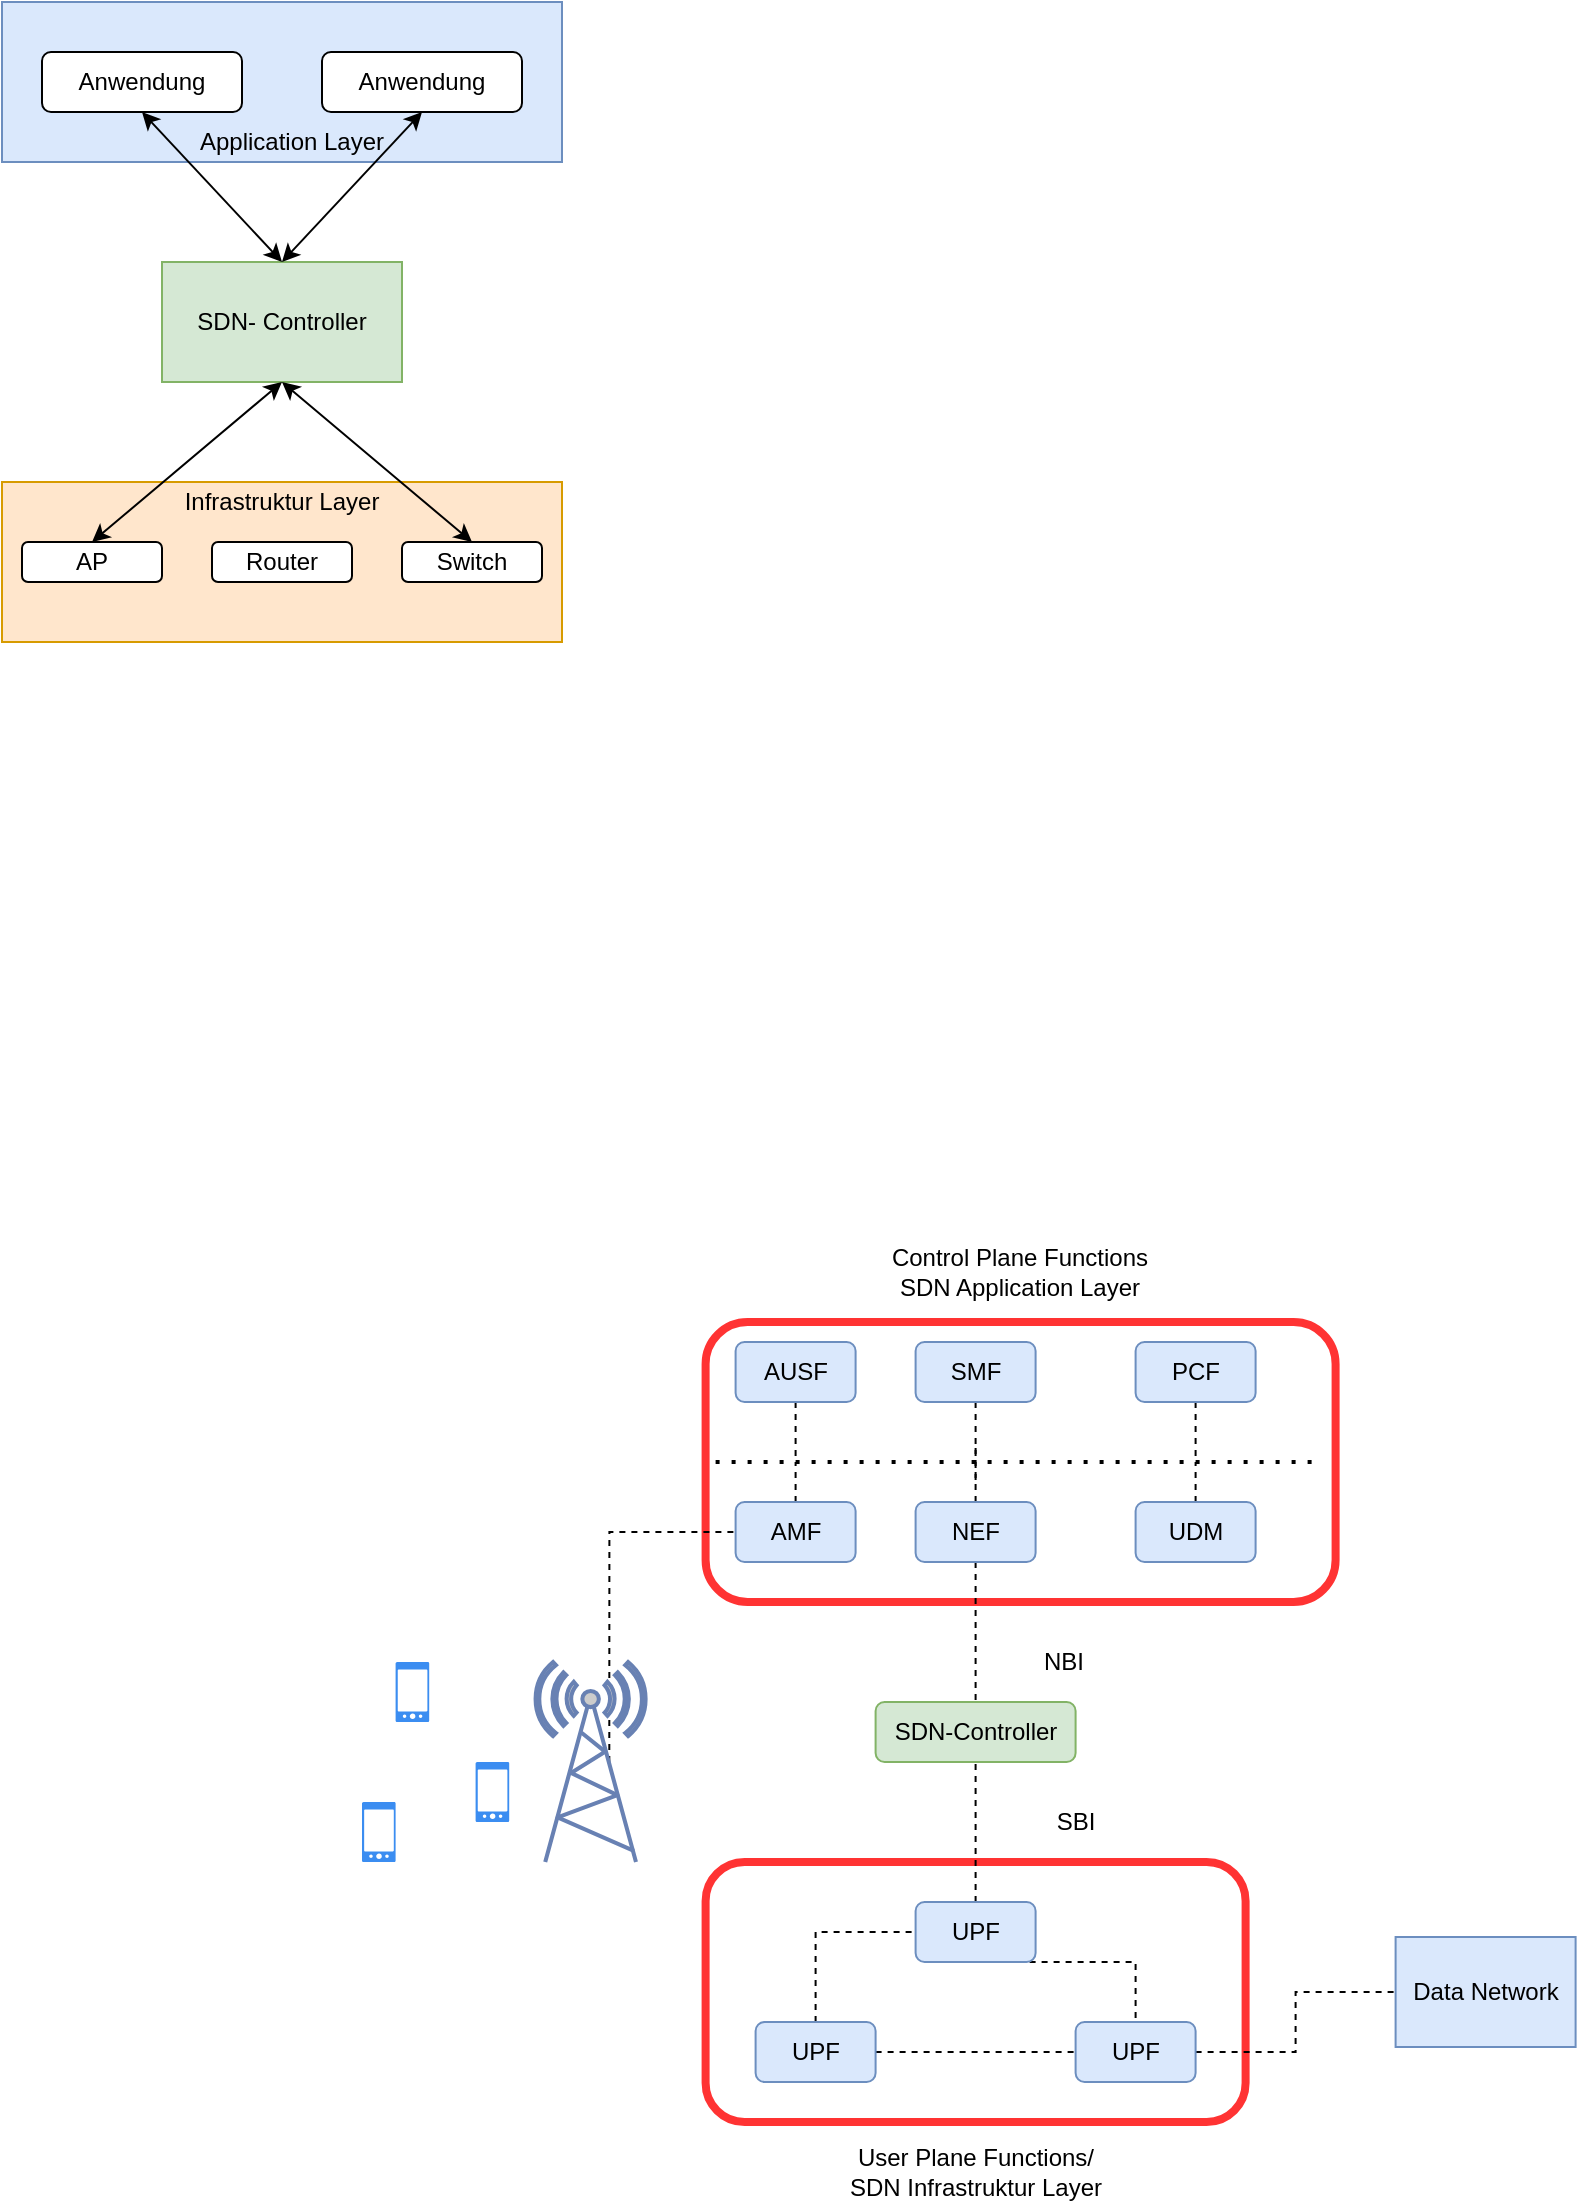 <mxfile version="13.6.5" pages="2">
    <diagram id="fYrBU0tLIS-t3i9sYAhf" name="Diagramms">
        <mxGraphModel dx="1058" dy="679" grid="1" gridSize="10" guides="1" tooltips="1" connect="1" arrows="1" fold="1" page="1" pageScale="1" pageWidth="827" pageHeight="1169" math="0" shadow="0">
            <root>
                <mxCell id="0"/>
                <mxCell id="1" parent="0"/>
                <mxCell id="2" value="" style="rounded=0;whiteSpace=wrap;html=1;fillColor=#dae8fc;strokeColor=#6c8ebf;" vertex="1" parent="1">
                    <mxGeometry x="60" y="20" width="280" height="80" as="geometry"/>
                </mxCell>
                <mxCell id="4" value="SDN- Controller" style="rounded=0;whiteSpace=wrap;html=1;fillColor=#d5e8d4;strokeColor=#82b366;" vertex="1" parent="1">
                    <mxGeometry x="140" y="150" width="120" height="60" as="geometry"/>
                </mxCell>
                <mxCell id="5" value="" style="rounded=0;whiteSpace=wrap;html=1;fillColor=#ffe6cc;strokeColor=#d79b00;" vertex="1" parent="1">
                    <mxGeometry x="60" y="260" width="280" height="80" as="geometry"/>
                </mxCell>
                <mxCell id="6" value="AP" style="rounded=1;whiteSpace=wrap;html=1;" vertex="1" parent="1">
                    <mxGeometry x="70" y="290" width="70" height="20" as="geometry"/>
                </mxCell>
                <mxCell id="7" value="Router" style="rounded=1;whiteSpace=wrap;html=1;" vertex="1" parent="1">
                    <mxGeometry x="165" y="290" width="70" height="20" as="geometry"/>
                </mxCell>
                <mxCell id="8" value="Switch" style="rounded=1;whiteSpace=wrap;html=1;" vertex="1" parent="1">
                    <mxGeometry x="260" y="290" width="70" height="20" as="geometry"/>
                </mxCell>
                <mxCell id="10" value="Infrastruktur Layer" style="text;html=1;strokeColor=none;fillColor=none;align=center;verticalAlign=middle;whiteSpace=wrap;rounded=0;" vertex="1" parent="1">
                    <mxGeometry x="150" y="260" width="100" height="20" as="geometry"/>
                </mxCell>
                <mxCell id="11" value="Application Layer" style="text;html=1;strokeColor=none;fillColor=none;align=center;verticalAlign=middle;whiteSpace=wrap;rounded=0;" vertex="1" parent="1">
                    <mxGeometry x="150" y="80" width="110" height="20" as="geometry"/>
                </mxCell>
                <mxCell id="12" value="Anwendung" style="rounded=1;whiteSpace=wrap;html=1;" vertex="1" parent="1">
                    <mxGeometry x="80" y="45" width="100" height="30" as="geometry"/>
                </mxCell>
                <mxCell id="13" value="Anwendung" style="rounded=1;whiteSpace=wrap;html=1;" vertex="1" parent="1">
                    <mxGeometry x="220" y="45" width="100" height="30" as="geometry"/>
                </mxCell>
                <mxCell id="14" value="" style="endArrow=classic;startArrow=classic;html=1;entryX=0.5;entryY=1;entryDx=0;entryDy=0;exitX=0.5;exitY=0;exitDx=0;exitDy=0;" edge="1" parent="1" source="8" target="4">
                    <mxGeometry width="50" height="50" relative="1" as="geometry">
                        <mxPoint x="390" y="290" as="sourcePoint"/>
                        <mxPoint x="440" y="240" as="targetPoint"/>
                    </mxGeometry>
                </mxCell>
                <mxCell id="15" value="" style="endArrow=classic;startArrow=classic;html=1;entryX=0.5;entryY=1;entryDx=0;entryDy=0;exitX=0.5;exitY=0;exitDx=0;exitDy=0;" edge="1" parent="1" source="6">
                    <mxGeometry width="50" height="50" relative="1" as="geometry">
                        <mxPoint x="295" y="290" as="sourcePoint"/>
                        <mxPoint x="200" y="210" as="targetPoint"/>
                    </mxGeometry>
                </mxCell>
                <mxCell id="16" value="" style="endArrow=classic;startArrow=classic;html=1;entryX=0.5;entryY=1;entryDx=0;entryDy=0;exitX=0.5;exitY=0;exitDx=0;exitDy=0;" edge="1" parent="1" source="4">
                    <mxGeometry width="50" height="50" relative="1" as="geometry">
                        <mxPoint x="365" y="155" as="sourcePoint"/>
                        <mxPoint x="270" y="75" as="targetPoint"/>
                    </mxGeometry>
                </mxCell>
                <mxCell id="17" value="" style="endArrow=classic;startArrow=classic;html=1;entryX=0.5;entryY=1;entryDx=0;entryDy=0;" edge="1" parent="1" target="12">
                    <mxGeometry width="50" height="50" relative="1" as="geometry">
                        <mxPoint x="200" y="150" as="sourcePoint"/>
                        <mxPoint x="280" y="85" as="targetPoint"/>
                    </mxGeometry>
                </mxCell>
                <mxCell id="0UsEL3qc0mEE8Q1_a-jM-52" value="" style="rounded=1;whiteSpace=wrap;html=1;strokeColor=#FF3333;strokeWidth=4;" vertex="1" parent="1">
                    <mxGeometry x="411.8" y="680" width="315" height="140" as="geometry"/>
                </mxCell>
                <mxCell id="0UsEL3qc0mEE8Q1_a-jM-53" value="" style="rounded=1;whiteSpace=wrap;html=1;strokeColor=#FF3333;strokeWidth=4;" vertex="1" parent="1">
                    <mxGeometry x="411.8" y="950" width="270" height="130" as="geometry"/>
                </mxCell>
                <mxCell id="0UsEL3qc0mEE8Q1_a-jM-54" value="SDN-Controller" style="rounded=1;whiteSpace=wrap;html=1;fillColor=#d5e8d4;strokeColor=#82b366;" vertex="1" parent="1">
                    <mxGeometry x="496.8" y="870" width="100" height="30" as="geometry"/>
                </mxCell>
                <mxCell id="0UsEL3qc0mEE8Q1_a-jM-55" style="edgeStyle=orthogonalEdgeStyle;rounded=0;orthogonalLoop=1;jettySize=auto;html=1;exitX=0.67;exitY=0.5;exitDx=0;exitDy=0;exitPerimeter=0;dashed=1;endArrow=none;endFill=0;" edge="1" source="0UsEL3qc0mEE8Q1_a-jM-56" target="0UsEL3qc0mEE8Q1_a-jM-63" parent="1">
                    <mxGeometry relative="1" as="geometry">
                        <Array as="points">
                            <mxPoint x="363.8" y="785"/>
                        </Array>
                    </mxGeometry>
                </mxCell>
                <mxCell id="0UsEL3qc0mEE8Q1_a-jM-56" value="" style="fontColor=#0066CC;verticalAlign=top;verticalLabelPosition=bottom;labelPosition=center;align=center;html=1;outlineConnect=0;fillColor=#CCCCCC;strokeColor=#6881B3;gradientColor=none;gradientDirection=north;strokeWidth=2;shape=mxgraph.networks.radio_tower;" vertex="1" parent="1">
                    <mxGeometry x="326.8" y="850" width="55" height="100" as="geometry"/>
                </mxCell>
                <mxCell id="0UsEL3qc0mEE8Q1_a-jM-57" value="" style="html=1;aspect=fixed;strokeColor=none;shadow=0;align=center;verticalAlign=top;fillColor=#3B8DF1;shape=mxgraph.gcp2.phone_android" vertex="1" parent="1">
                    <mxGeometry x="256.8" y="850" width="16.8" height="30" as="geometry"/>
                </mxCell>
                <mxCell id="0UsEL3qc0mEE8Q1_a-jM-58" value="" style="html=1;aspect=fixed;strokeColor=none;shadow=0;align=center;verticalAlign=top;fillColor=#3B8DF1;shape=mxgraph.gcp2.phone_android" vertex="1" parent="1">
                    <mxGeometry x="240" y="920" width="16.8" height="30" as="geometry"/>
                </mxCell>
                <mxCell id="0UsEL3qc0mEE8Q1_a-jM-59" value="" style="html=1;aspect=fixed;strokeColor=none;shadow=0;align=center;verticalAlign=top;fillColor=#3B8DF1;shape=mxgraph.gcp2.phone_android" vertex="1" parent="1">
                    <mxGeometry x="296.8" y="900" width="16.8" height="30" as="geometry"/>
                </mxCell>
                <mxCell id="0UsEL3qc0mEE8Q1_a-jM-60" style="edgeStyle=orthogonalEdgeStyle;rounded=0;orthogonalLoop=1;jettySize=auto;html=1;exitX=0.5;exitY=1;exitDx=0;exitDy=0;dashed=1;endArrow=none;endFill=0;" edge="1" source="0UsEL3qc0mEE8Q1_a-jM-61" parent="1">
                    <mxGeometry relative="1" as="geometry">
                        <mxPoint x="456.8" y="750" as="targetPoint"/>
                    </mxGeometry>
                </mxCell>
                <mxCell id="0UsEL3qc0mEE8Q1_a-jM-61" value="AUSF" style="rounded=1;whiteSpace=wrap;html=1;fillColor=#dae8fc;strokeColor=#6c8ebf;" vertex="1" parent="1">
                    <mxGeometry x="426.8" y="690" width="60" height="30" as="geometry"/>
                </mxCell>
                <mxCell id="0UsEL3qc0mEE8Q1_a-jM-62" style="edgeStyle=orthogonalEdgeStyle;rounded=0;orthogonalLoop=1;jettySize=auto;html=1;exitX=0.5;exitY=0;exitDx=0;exitDy=0;dashed=1;endArrow=none;endFill=0;" edge="1" source="0UsEL3qc0mEE8Q1_a-jM-63" parent="1">
                    <mxGeometry relative="1" as="geometry">
                        <mxPoint x="456.8" y="750" as="targetPoint"/>
                    </mxGeometry>
                </mxCell>
                <mxCell id="0UsEL3qc0mEE8Q1_a-jM-63" value="AMF" style="rounded=1;whiteSpace=wrap;html=1;fillColor=#dae8fc;strokeColor=#6c8ebf;" vertex="1" parent="1">
                    <mxGeometry x="426.8" y="770" width="60" height="30" as="geometry"/>
                </mxCell>
                <mxCell id="0UsEL3qc0mEE8Q1_a-jM-64" style="edgeStyle=orthogonalEdgeStyle;rounded=0;orthogonalLoop=1;jettySize=auto;html=1;exitX=0.5;exitY=0;exitDx=0;exitDy=0;dashed=1;endArrow=none;endFill=0;" edge="1" source="0UsEL3qc0mEE8Q1_a-jM-65" parent="1">
                    <mxGeometry relative="1" as="geometry">
                        <mxPoint x="656.8" y="750" as="targetPoint"/>
                    </mxGeometry>
                </mxCell>
                <mxCell id="0UsEL3qc0mEE8Q1_a-jM-65" value="UDM" style="rounded=1;whiteSpace=wrap;html=1;fillColor=#dae8fc;strokeColor=#6c8ebf;" vertex="1" parent="1">
                    <mxGeometry x="626.8" y="770" width="60" height="30" as="geometry"/>
                </mxCell>
                <mxCell id="0UsEL3qc0mEE8Q1_a-jM-66" style="edgeStyle=orthogonalEdgeStyle;rounded=0;orthogonalLoop=1;jettySize=auto;html=1;exitX=0.5;exitY=0;exitDx=0;exitDy=0;dashed=1;endArrow=none;endFill=0;" edge="1" source="0UsEL3qc0mEE8Q1_a-jM-68" parent="1">
                    <mxGeometry relative="1" as="geometry">
                        <mxPoint x="546.8" y="740" as="targetPoint"/>
                    </mxGeometry>
                </mxCell>
                <mxCell id="0UsEL3qc0mEE8Q1_a-jM-67" style="edgeStyle=orthogonalEdgeStyle;rounded=0;orthogonalLoop=1;jettySize=auto;html=1;exitX=0.5;exitY=1;exitDx=0;exitDy=0;entryX=0.5;entryY=0;entryDx=0;entryDy=0;dashed=1;endArrow=none;endFill=0;" edge="1" source="0UsEL3qc0mEE8Q1_a-jM-68" target="0UsEL3qc0mEE8Q1_a-jM-54" parent="1">
                    <mxGeometry relative="1" as="geometry"/>
                </mxCell>
                <mxCell id="0UsEL3qc0mEE8Q1_a-jM-68" value="NEF" style="rounded=1;whiteSpace=wrap;html=1;fillColor=#dae8fc;strokeColor=#6c8ebf;" vertex="1" parent="1">
                    <mxGeometry x="516.8" y="770" width="60" height="30" as="geometry"/>
                </mxCell>
                <mxCell id="0UsEL3qc0mEE8Q1_a-jM-69" style="edgeStyle=orthogonalEdgeStyle;rounded=0;orthogonalLoop=1;jettySize=auto;html=1;exitX=0.5;exitY=1;exitDx=0;exitDy=0;dashed=1;endArrow=none;endFill=0;" edge="1" source="0UsEL3qc0mEE8Q1_a-jM-70" parent="1">
                    <mxGeometry relative="1" as="geometry">
                        <mxPoint x="656.8" y="750" as="targetPoint"/>
                    </mxGeometry>
                </mxCell>
                <mxCell id="0UsEL3qc0mEE8Q1_a-jM-70" value="PCF" style="rounded=1;whiteSpace=wrap;html=1;fillColor=#dae8fc;strokeColor=#6c8ebf;" vertex="1" parent="1">
                    <mxGeometry x="626.8" y="690" width="60" height="30" as="geometry"/>
                </mxCell>
                <mxCell id="0UsEL3qc0mEE8Q1_a-jM-71" style="edgeStyle=orthogonalEdgeStyle;rounded=0;orthogonalLoop=1;jettySize=auto;html=1;exitX=0.5;exitY=1;exitDx=0;exitDy=0;dashed=1;endArrow=none;endFill=0;" edge="1" source="0UsEL3qc0mEE8Q1_a-jM-72" parent="1">
                    <mxGeometry relative="1" as="geometry">
                        <mxPoint x="546.8" y="760" as="targetPoint"/>
                    </mxGeometry>
                </mxCell>
                <mxCell id="0UsEL3qc0mEE8Q1_a-jM-72" value="SMF" style="rounded=1;whiteSpace=wrap;html=1;fillColor=#dae8fc;strokeColor=#6c8ebf;" vertex="1" parent="1">
                    <mxGeometry x="516.8" y="690" width="60" height="30" as="geometry"/>
                </mxCell>
                <mxCell id="0UsEL3qc0mEE8Q1_a-jM-73" value="" style="endArrow=none;dashed=1;html=1;dashPattern=1 3;strokeWidth=2;" edge="1" parent="1">
                    <mxGeometry width="50" height="50" relative="1" as="geometry">
                        <mxPoint x="416.8" y="750" as="sourcePoint"/>
                        <mxPoint x="716.8" y="750" as="targetPoint"/>
                    </mxGeometry>
                </mxCell>
                <mxCell id="0UsEL3qc0mEE8Q1_a-jM-74" style="edgeStyle=orthogonalEdgeStyle;rounded=0;orthogonalLoop=1;jettySize=auto;html=1;exitX=0.5;exitY=0;exitDx=0;exitDy=0;entryX=0;entryY=0.5;entryDx=0;entryDy=0;dashed=1;endArrow=none;endFill=0;" edge="1" source="0UsEL3qc0mEE8Q1_a-jM-76" target="0UsEL3qc0mEE8Q1_a-jM-81" parent="1">
                    <mxGeometry relative="1" as="geometry"/>
                </mxCell>
                <mxCell id="0UsEL3qc0mEE8Q1_a-jM-75" style="edgeStyle=orthogonalEdgeStyle;rounded=0;orthogonalLoop=1;jettySize=auto;html=1;exitX=1;exitY=0.5;exitDx=0;exitDy=0;entryX=0;entryY=0.5;entryDx=0;entryDy=0;dashed=1;endArrow=none;endFill=0;" edge="1" source="0UsEL3qc0mEE8Q1_a-jM-76" target="0UsEL3qc0mEE8Q1_a-jM-78" parent="1">
                    <mxGeometry relative="1" as="geometry"/>
                </mxCell>
                <mxCell id="0UsEL3qc0mEE8Q1_a-jM-76" value="UPF" style="rounded=1;whiteSpace=wrap;html=1;fillColor=#dae8fc;strokeColor=#6c8ebf;" vertex="1" parent="1">
                    <mxGeometry x="436.8" y="1030" width="60" height="30" as="geometry"/>
                </mxCell>
                <mxCell id="0UsEL3qc0mEE8Q1_a-jM-77" style="edgeStyle=orthogonalEdgeStyle;rounded=0;orthogonalLoop=1;jettySize=auto;html=1;exitX=1;exitY=0.5;exitDx=0;exitDy=0;entryX=0;entryY=0.5;entryDx=0;entryDy=0;dashed=1;endArrow=none;endFill=0;" edge="1" source="0UsEL3qc0mEE8Q1_a-jM-78" target="0UsEL3qc0mEE8Q1_a-jM-82" parent="1">
                    <mxGeometry relative="1" as="geometry"/>
                </mxCell>
                <mxCell id="0UsEL3qc0mEE8Q1_a-jM-78" value="UPF" style="rounded=1;whiteSpace=wrap;html=1;fillColor=#dae8fc;strokeColor=#6c8ebf;" vertex="1" parent="1">
                    <mxGeometry x="596.8" y="1030" width="60" height="30" as="geometry"/>
                </mxCell>
                <mxCell id="0UsEL3qc0mEE8Q1_a-jM-79" style="edgeStyle=orthogonalEdgeStyle;rounded=0;orthogonalLoop=1;jettySize=auto;html=1;exitX=0.5;exitY=0;exitDx=0;exitDy=0;entryX=0.5;entryY=1;entryDx=0;entryDy=0;dashed=1;endArrow=none;endFill=0;" edge="1" source="0UsEL3qc0mEE8Q1_a-jM-81" target="0UsEL3qc0mEE8Q1_a-jM-54" parent="1">
                    <mxGeometry relative="1" as="geometry"/>
                </mxCell>
                <mxCell id="0UsEL3qc0mEE8Q1_a-jM-80" style="edgeStyle=orthogonalEdgeStyle;rounded=0;orthogonalLoop=1;jettySize=auto;html=1;exitX=0.75;exitY=1;exitDx=0;exitDy=0;entryX=0.5;entryY=0;entryDx=0;entryDy=0;dashed=1;endArrow=none;endFill=0;" edge="1" source="0UsEL3qc0mEE8Q1_a-jM-81" target="0UsEL3qc0mEE8Q1_a-jM-78" parent="1">
                    <mxGeometry relative="1" as="geometry">
                        <Array as="points">
                            <mxPoint x="626.8" y="1000"/>
                        </Array>
                    </mxGeometry>
                </mxCell>
                <mxCell id="0UsEL3qc0mEE8Q1_a-jM-81" value="UPF" style="rounded=1;whiteSpace=wrap;html=1;fillColor=#dae8fc;strokeColor=#6c8ebf;" vertex="1" parent="1">
                    <mxGeometry x="516.8" y="970" width="60" height="30" as="geometry"/>
                </mxCell>
                <mxCell id="0UsEL3qc0mEE8Q1_a-jM-82" value="Data Network" style="rounded=0;whiteSpace=wrap;html=1;fillColor=#dae8fc;strokeColor=#6c8ebf;" vertex="1" parent="1">
                    <mxGeometry x="756.8" y="987.5" width="90" height="55" as="geometry"/>
                </mxCell>
                <mxCell id="0UsEL3qc0mEE8Q1_a-jM-83" value="User Plane Functions/ &lt;br&gt;SDN Infrastruktur Layer" style="text;html=1;strokeColor=none;fillColor=none;align=center;verticalAlign=middle;whiteSpace=wrap;rounded=0;" vertex="1" parent="1">
                    <mxGeometry x="446.8" y="1090" width="200" height="30" as="geometry"/>
                </mxCell>
                <mxCell id="0UsEL3qc0mEE8Q1_a-jM-84" value="Control Plane Functions&lt;br&gt;SDN Application Layer" style="text;html=1;strokeColor=none;fillColor=none;align=center;verticalAlign=middle;whiteSpace=wrap;rounded=0;" vertex="1" parent="1">
                    <mxGeometry x="469.3" y="640" width="200" height="30" as="geometry"/>
                </mxCell>
                <mxCell id="0UsEL3qc0mEE8Q1_a-jM-85" value="NBI" style="text;html=1;strokeColor=none;fillColor=none;align=center;verticalAlign=middle;whiteSpace=wrap;rounded=0;" vertex="1" parent="1">
                    <mxGeometry x="570.8" y="840" width="40" height="20" as="geometry"/>
                </mxCell>
                <mxCell id="0UsEL3qc0mEE8Q1_a-jM-86" value="SBI" style="text;html=1;strokeColor=none;fillColor=none;align=center;verticalAlign=middle;whiteSpace=wrap;rounded=0;" vertex="1" parent="1">
                    <mxGeometry x="576.8" y="920" width="40" height="20" as="geometry"/>
                </mxCell>
            </root>
        </mxGraphModel>
    </diagram>
    <diagram id="WcSALqhpk4ZdKELdZYte" name="Page-2">
        <mxGraphModel dx="1058" dy="679" grid="1" gridSize="10" guides="1" tooltips="1" connect="1" arrows="1" fold="1" page="1" pageScale="1" pageWidth="827" pageHeight="1169" math="0" shadow="0">
            <root>
                <mxCell id="oZD5pRd3E6pIQtV4UUeA-0"/>
                <mxCell id="oZD5pRd3E6pIQtV4UUeA-1" parent="oZD5pRd3E6pIQtV4UUeA-0"/>
                <mxCell id="oZD5pRd3E6pIQtV4UUeA-32" value="" style="rounded=1;whiteSpace=wrap;html=1;strokeColor=#FF3333;strokeWidth=4;" vertex="1" parent="oZD5pRd3E6pIQtV4UUeA-1">
                    <mxGeometry x="221.8" y="110" width="315" height="140" as="geometry"/>
                </mxCell>
                <mxCell id="oZD5pRd3E6pIQtV4UUeA-31" value="" style="rounded=1;whiteSpace=wrap;html=1;strokeColor=#FF3333;strokeWidth=4;" vertex="1" parent="oZD5pRd3E6pIQtV4UUeA-1">
                    <mxGeometry x="221.8" y="380" width="270" height="130" as="geometry"/>
                </mxCell>
                <mxCell id="oZD5pRd3E6pIQtV4UUeA-2" value="SDN-Controller" style="rounded=1;whiteSpace=wrap;html=1;fillColor=#d5e8d4;strokeColor=#82b366;" vertex="1" parent="oZD5pRd3E6pIQtV4UUeA-1">
                    <mxGeometry x="306.8" y="300" width="100" height="30" as="geometry"/>
                </mxCell>
                <mxCell id="oZD5pRd3E6pIQtV4UUeA-34" style="edgeStyle=orthogonalEdgeStyle;rounded=0;orthogonalLoop=1;jettySize=auto;html=1;exitX=0.67;exitY=0.5;exitDx=0;exitDy=0;exitPerimeter=0;dashed=1;endArrow=none;endFill=0;" edge="1" parent="oZD5pRd3E6pIQtV4UUeA-1" source="oZD5pRd3E6pIQtV4UUeA-3" target="oZD5pRd3E6pIQtV4UUeA-11">
                    <mxGeometry relative="1" as="geometry">
                        <Array as="points">
                            <mxPoint x="173.8" y="215"/>
                        </Array>
                    </mxGeometry>
                </mxCell>
                <mxCell id="oZD5pRd3E6pIQtV4UUeA-3" value="" style="fontColor=#0066CC;verticalAlign=top;verticalLabelPosition=bottom;labelPosition=center;align=center;html=1;outlineConnect=0;fillColor=#CCCCCC;strokeColor=#6881B3;gradientColor=none;gradientDirection=north;strokeWidth=2;shape=mxgraph.networks.radio_tower;" vertex="1" parent="oZD5pRd3E6pIQtV4UUeA-1">
                    <mxGeometry x="136.8" y="280" width="55" height="100" as="geometry"/>
                </mxCell>
                <mxCell id="oZD5pRd3E6pIQtV4UUeA-6" value="" style="html=1;aspect=fixed;strokeColor=none;shadow=0;align=center;verticalAlign=top;fillColor=#3B8DF1;shape=mxgraph.gcp2.phone_android" vertex="1" parent="oZD5pRd3E6pIQtV4UUeA-1">
                    <mxGeometry x="66.8" y="280" width="16.8" height="30" as="geometry"/>
                </mxCell>
                <mxCell id="oZD5pRd3E6pIQtV4UUeA-7" value="" style="html=1;aspect=fixed;strokeColor=none;shadow=0;align=center;verticalAlign=top;fillColor=#3B8DF1;shape=mxgraph.gcp2.phone_android" vertex="1" parent="oZD5pRd3E6pIQtV4UUeA-1">
                    <mxGeometry x="50" y="350" width="16.8" height="30" as="geometry"/>
                </mxCell>
                <mxCell id="oZD5pRd3E6pIQtV4UUeA-8" value="" style="html=1;aspect=fixed;strokeColor=none;shadow=0;align=center;verticalAlign=top;fillColor=#3B8DF1;shape=mxgraph.gcp2.phone_android" vertex="1" parent="oZD5pRd3E6pIQtV4UUeA-1">
                    <mxGeometry x="106.8" y="330" width="16.8" height="30" as="geometry"/>
                </mxCell>
                <mxCell id="oZD5pRd3E6pIQtV4UUeA-19" style="edgeStyle=orthogonalEdgeStyle;rounded=0;orthogonalLoop=1;jettySize=auto;html=1;exitX=0.5;exitY=1;exitDx=0;exitDy=0;dashed=1;endArrow=none;endFill=0;" edge="1" parent="oZD5pRd3E6pIQtV4UUeA-1" source="oZD5pRd3E6pIQtV4UUeA-10">
                    <mxGeometry relative="1" as="geometry">
                        <mxPoint x="266.8" y="180" as="targetPoint"/>
                    </mxGeometry>
                </mxCell>
                <mxCell id="oZD5pRd3E6pIQtV4UUeA-10" value="AUSF" style="rounded=1;whiteSpace=wrap;html=1;fillColor=#dae8fc;strokeColor=#6c8ebf;" vertex="1" parent="oZD5pRd3E6pIQtV4UUeA-1">
                    <mxGeometry x="236.8" y="120" width="60" height="30" as="geometry"/>
                </mxCell>
                <mxCell id="oZD5pRd3E6pIQtV4UUeA-18" style="edgeStyle=orthogonalEdgeStyle;rounded=0;orthogonalLoop=1;jettySize=auto;html=1;exitX=0.5;exitY=0;exitDx=0;exitDy=0;dashed=1;endArrow=none;endFill=0;" edge="1" parent="oZD5pRd3E6pIQtV4UUeA-1" source="oZD5pRd3E6pIQtV4UUeA-11">
                    <mxGeometry relative="1" as="geometry">
                        <mxPoint x="266.8" y="180" as="targetPoint"/>
                    </mxGeometry>
                </mxCell>
                <mxCell id="oZD5pRd3E6pIQtV4UUeA-11" value="AMF" style="rounded=1;whiteSpace=wrap;html=1;fillColor=#dae8fc;strokeColor=#6c8ebf;" vertex="1" parent="oZD5pRd3E6pIQtV4UUeA-1">
                    <mxGeometry x="236.8" y="200" width="60" height="30" as="geometry"/>
                </mxCell>
                <mxCell id="oZD5pRd3E6pIQtV4UUeA-23" style="edgeStyle=orthogonalEdgeStyle;rounded=0;orthogonalLoop=1;jettySize=auto;html=1;exitX=0.5;exitY=0;exitDx=0;exitDy=0;dashed=1;endArrow=none;endFill=0;" edge="1" parent="oZD5pRd3E6pIQtV4UUeA-1" source="oZD5pRd3E6pIQtV4UUeA-12">
                    <mxGeometry relative="1" as="geometry">
                        <mxPoint x="466.8" y="180" as="targetPoint"/>
                    </mxGeometry>
                </mxCell>
                <mxCell id="oZD5pRd3E6pIQtV4UUeA-12" value="UDM" style="rounded=1;whiteSpace=wrap;html=1;fillColor=#dae8fc;strokeColor=#6c8ebf;" vertex="1" parent="oZD5pRd3E6pIQtV4UUeA-1">
                    <mxGeometry x="436.8" y="200" width="60" height="30" as="geometry"/>
                </mxCell>
                <mxCell id="oZD5pRd3E6pIQtV4UUeA-21" style="edgeStyle=orthogonalEdgeStyle;rounded=0;orthogonalLoop=1;jettySize=auto;html=1;exitX=0.5;exitY=0;exitDx=0;exitDy=0;dashed=1;endArrow=none;endFill=0;" edge="1" parent="oZD5pRd3E6pIQtV4UUeA-1" source="oZD5pRd3E6pIQtV4UUeA-13">
                    <mxGeometry relative="1" as="geometry">
                        <mxPoint x="356.8" y="170" as="targetPoint"/>
                    </mxGeometry>
                </mxCell>
                <mxCell id="oZD5pRd3E6pIQtV4UUeA-24" style="edgeStyle=orthogonalEdgeStyle;rounded=0;orthogonalLoop=1;jettySize=auto;html=1;exitX=0.5;exitY=1;exitDx=0;exitDy=0;entryX=0.5;entryY=0;entryDx=0;entryDy=0;dashed=1;endArrow=none;endFill=0;" edge="1" parent="oZD5pRd3E6pIQtV4UUeA-1" source="oZD5pRd3E6pIQtV4UUeA-13" target="oZD5pRd3E6pIQtV4UUeA-2">
                    <mxGeometry relative="1" as="geometry"/>
                </mxCell>
                <mxCell id="oZD5pRd3E6pIQtV4UUeA-13" value="NEF" style="rounded=1;whiteSpace=wrap;html=1;fillColor=#dae8fc;strokeColor=#6c8ebf;" vertex="1" parent="oZD5pRd3E6pIQtV4UUeA-1">
                    <mxGeometry x="326.8" y="200" width="60" height="30" as="geometry"/>
                </mxCell>
                <mxCell id="oZD5pRd3E6pIQtV4UUeA-22" style="edgeStyle=orthogonalEdgeStyle;rounded=0;orthogonalLoop=1;jettySize=auto;html=1;exitX=0.5;exitY=1;exitDx=0;exitDy=0;dashed=1;endArrow=none;endFill=0;" edge="1" parent="oZD5pRd3E6pIQtV4UUeA-1" source="oZD5pRd3E6pIQtV4UUeA-14">
                    <mxGeometry relative="1" as="geometry">
                        <mxPoint x="466.8" y="180" as="targetPoint"/>
                    </mxGeometry>
                </mxCell>
                <mxCell id="oZD5pRd3E6pIQtV4UUeA-14" value="PCF" style="rounded=1;whiteSpace=wrap;html=1;fillColor=#dae8fc;strokeColor=#6c8ebf;" vertex="1" parent="oZD5pRd3E6pIQtV4UUeA-1">
                    <mxGeometry x="436.8" y="120" width="60" height="30" as="geometry"/>
                </mxCell>
                <mxCell id="oZD5pRd3E6pIQtV4UUeA-20" style="edgeStyle=orthogonalEdgeStyle;rounded=0;orthogonalLoop=1;jettySize=auto;html=1;exitX=0.5;exitY=1;exitDx=0;exitDy=0;dashed=1;endArrow=none;endFill=0;" edge="1" parent="oZD5pRd3E6pIQtV4UUeA-1" source="oZD5pRd3E6pIQtV4UUeA-15">
                    <mxGeometry relative="1" as="geometry">
                        <mxPoint x="356.8" y="190" as="targetPoint"/>
                    </mxGeometry>
                </mxCell>
                <mxCell id="oZD5pRd3E6pIQtV4UUeA-15" value="SMF" style="rounded=1;whiteSpace=wrap;html=1;fillColor=#dae8fc;strokeColor=#6c8ebf;" vertex="1" parent="oZD5pRd3E6pIQtV4UUeA-1">
                    <mxGeometry x="326.8" y="120" width="60" height="30" as="geometry"/>
                </mxCell>
                <mxCell id="oZD5pRd3E6pIQtV4UUeA-17" value="" style="endArrow=none;dashed=1;html=1;dashPattern=1 3;strokeWidth=2;" edge="1" parent="oZD5pRd3E6pIQtV4UUeA-1">
                    <mxGeometry width="50" height="50" relative="1" as="geometry">
                        <mxPoint x="226.8" y="180" as="sourcePoint"/>
                        <mxPoint x="526.8" y="180" as="targetPoint"/>
                    </mxGeometry>
                </mxCell>
                <mxCell id="oZD5pRd3E6pIQtV4UUeA-36" style="edgeStyle=orthogonalEdgeStyle;rounded=0;orthogonalLoop=1;jettySize=auto;html=1;exitX=0.5;exitY=0;exitDx=0;exitDy=0;entryX=0;entryY=0.5;entryDx=0;entryDy=0;dashed=1;endArrow=none;endFill=0;" edge="1" parent="oZD5pRd3E6pIQtV4UUeA-1" source="oZD5pRd3E6pIQtV4UUeA-25" target="oZD5pRd3E6pIQtV4UUeA-27">
                    <mxGeometry relative="1" as="geometry"/>
                </mxCell>
                <mxCell id="oZD5pRd3E6pIQtV4UUeA-37" style="edgeStyle=orthogonalEdgeStyle;rounded=0;orthogonalLoop=1;jettySize=auto;html=1;exitX=1;exitY=0.5;exitDx=0;exitDy=0;entryX=0;entryY=0.5;entryDx=0;entryDy=0;dashed=1;endArrow=none;endFill=0;" edge="1" parent="oZD5pRd3E6pIQtV4UUeA-1" source="oZD5pRd3E6pIQtV4UUeA-25" target="oZD5pRd3E6pIQtV4UUeA-26">
                    <mxGeometry relative="1" as="geometry"/>
                </mxCell>
                <mxCell id="oZD5pRd3E6pIQtV4UUeA-25" value="UPF" style="rounded=1;whiteSpace=wrap;html=1;fillColor=#dae8fc;strokeColor=#6c8ebf;" vertex="1" parent="oZD5pRd3E6pIQtV4UUeA-1">
                    <mxGeometry x="246.8" y="460" width="60" height="30" as="geometry"/>
                </mxCell>
                <mxCell id="oZD5pRd3E6pIQtV4UUeA-38" style="edgeStyle=orthogonalEdgeStyle;rounded=0;orthogonalLoop=1;jettySize=auto;html=1;exitX=1;exitY=0.5;exitDx=0;exitDy=0;entryX=0;entryY=0.5;entryDx=0;entryDy=0;dashed=1;endArrow=none;endFill=0;" edge="1" parent="oZD5pRd3E6pIQtV4UUeA-1" source="oZD5pRd3E6pIQtV4UUeA-26" target="oZD5pRd3E6pIQtV4UUeA-29">
                    <mxGeometry relative="1" as="geometry"/>
                </mxCell>
                <mxCell id="oZD5pRd3E6pIQtV4UUeA-26" value="UPF" style="rounded=1;whiteSpace=wrap;html=1;fillColor=#dae8fc;strokeColor=#6c8ebf;" vertex="1" parent="oZD5pRd3E6pIQtV4UUeA-1">
                    <mxGeometry x="406.8" y="460" width="60" height="30" as="geometry"/>
                </mxCell>
                <mxCell id="oZD5pRd3E6pIQtV4UUeA-33" style="edgeStyle=orthogonalEdgeStyle;rounded=0;orthogonalLoop=1;jettySize=auto;html=1;exitX=0.5;exitY=0;exitDx=0;exitDy=0;entryX=0.5;entryY=1;entryDx=0;entryDy=0;dashed=1;endArrow=none;endFill=0;" edge="1" parent="oZD5pRd3E6pIQtV4UUeA-1" source="oZD5pRd3E6pIQtV4UUeA-27" target="oZD5pRd3E6pIQtV4UUeA-2">
                    <mxGeometry relative="1" as="geometry"/>
                </mxCell>
                <mxCell id="oZD5pRd3E6pIQtV4UUeA-35" style="edgeStyle=orthogonalEdgeStyle;rounded=0;orthogonalLoop=1;jettySize=auto;html=1;exitX=0.75;exitY=1;exitDx=0;exitDy=0;entryX=0.5;entryY=0;entryDx=0;entryDy=0;dashed=1;endArrow=none;endFill=0;" edge="1" parent="oZD5pRd3E6pIQtV4UUeA-1" source="oZD5pRd3E6pIQtV4UUeA-27" target="oZD5pRd3E6pIQtV4UUeA-26">
                    <mxGeometry relative="1" as="geometry">
                        <Array as="points">
                            <mxPoint x="436.8" y="430"/>
                        </Array>
                    </mxGeometry>
                </mxCell>
                <mxCell id="oZD5pRd3E6pIQtV4UUeA-27" value="UPF" style="rounded=1;whiteSpace=wrap;html=1;fillColor=#dae8fc;strokeColor=#6c8ebf;" vertex="1" parent="oZD5pRd3E6pIQtV4UUeA-1">
                    <mxGeometry x="326.8" y="400" width="60" height="30" as="geometry"/>
                </mxCell>
                <mxCell id="oZD5pRd3E6pIQtV4UUeA-29" value="Data Network" style="rounded=0;whiteSpace=wrap;html=1;fillColor=#dae8fc;strokeColor=#6c8ebf;" vertex="1" parent="oZD5pRd3E6pIQtV4UUeA-1">
                    <mxGeometry x="566.8" y="417.5" width="90" height="55" as="geometry"/>
                </mxCell>
                <mxCell id="oZD5pRd3E6pIQtV4UUeA-39" value="User Plane Functions/ &lt;br&gt;SDN Infrastruktur Layer" style="text;html=1;strokeColor=none;fillColor=none;align=center;verticalAlign=middle;whiteSpace=wrap;rounded=0;" vertex="1" parent="oZD5pRd3E6pIQtV4UUeA-1">
                    <mxGeometry x="256.8" y="520" width="200" height="30" as="geometry"/>
                </mxCell>
                <mxCell id="oZD5pRd3E6pIQtV4UUeA-40" value="Control Plane Functions&lt;br&gt;SDN Application Layer" style="text;html=1;strokeColor=none;fillColor=none;align=center;verticalAlign=middle;whiteSpace=wrap;rounded=0;" vertex="1" parent="oZD5pRd3E6pIQtV4UUeA-1">
                    <mxGeometry x="279.3" y="70" width="200" height="30" as="geometry"/>
                </mxCell>
                <mxCell id="oZD5pRd3E6pIQtV4UUeA-41" value="NBI" style="text;html=1;strokeColor=none;fillColor=none;align=center;verticalAlign=middle;whiteSpace=wrap;rounded=0;" vertex="1" parent="oZD5pRd3E6pIQtV4UUeA-1">
                    <mxGeometry x="380.8" y="270" width="40" height="20" as="geometry"/>
                </mxCell>
                <mxCell id="oZD5pRd3E6pIQtV4UUeA-42" value="SBI" style="text;html=1;strokeColor=none;fillColor=none;align=center;verticalAlign=middle;whiteSpace=wrap;rounded=0;" vertex="1" parent="oZD5pRd3E6pIQtV4UUeA-1">
                    <mxGeometry x="386.8" y="350" width="40" height="20" as="geometry"/>
                </mxCell>
            </root>
        </mxGraphModel>
    </diagram>
</mxfile>